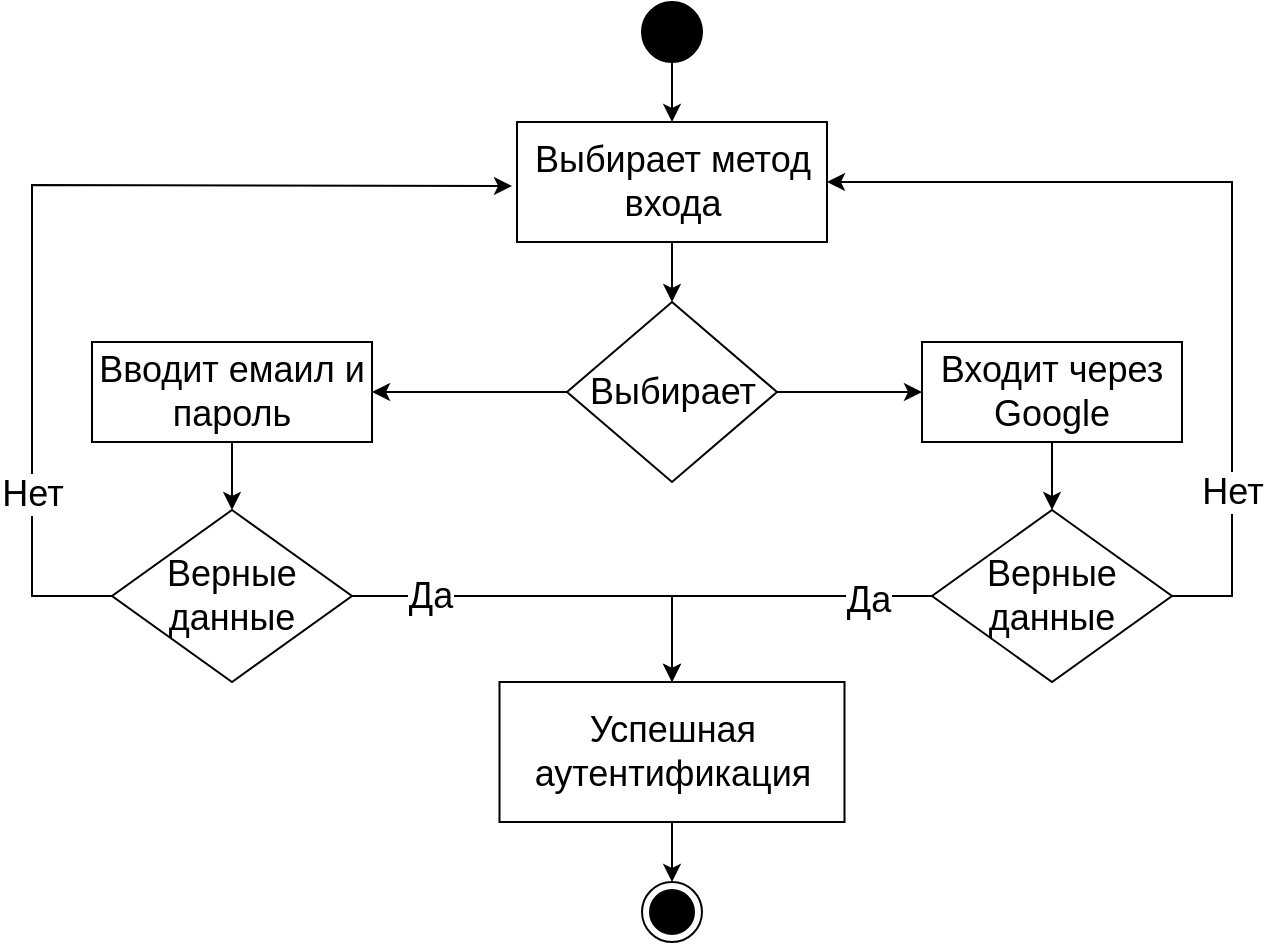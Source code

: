 <mxfile version="24.8.4">
  <diagram id="C5RBs43oDa-KdzZeNtuy" name="Page-1">
    <mxGraphModel dx="1235" dy="614" grid="1" gridSize="10" guides="1" tooltips="1" connect="1" arrows="1" fold="1" page="1" pageScale="1" pageWidth="827" pageHeight="1169" math="0" shadow="0">
      <root>
        <mxCell id="WIyWlLk6GJQsqaUBKTNV-0" />
        <mxCell id="WIyWlLk6GJQsqaUBKTNV-1" parent="WIyWlLk6GJQsqaUBKTNV-0" />
        <mxCell id="beK7n8UiSImI9W9QiJgS-0" style="edgeStyle=none;rounded=0;orthogonalLoop=1;jettySize=auto;html=1;exitX=0.5;exitY=1;exitDx=0;exitDy=0;entryX=0.5;entryY=0;entryDx=0;entryDy=0;fontSize=18;" edge="1" parent="WIyWlLk6GJQsqaUBKTNV-1" source="beK7n8UiSImI9W9QiJgS-1" target="beK7n8UiSImI9W9QiJgS-3">
          <mxGeometry relative="1" as="geometry" />
        </mxCell>
        <mxCell id="beK7n8UiSImI9W9QiJgS-1" value="" style="ellipse;whiteSpace=wrap;html=1;fontSize=18;fillColor=#000000;" vertex="1" parent="WIyWlLk6GJQsqaUBKTNV-1">
          <mxGeometry x="435" y="100" width="30" height="30" as="geometry" />
        </mxCell>
        <mxCell id="beK7n8UiSImI9W9QiJgS-2" style="edgeStyle=none;rounded=0;orthogonalLoop=1;jettySize=auto;html=1;exitX=0.5;exitY=1;exitDx=0;exitDy=0;entryX=0.5;entryY=0;entryDx=0;entryDy=0;fontSize=18;" edge="1" parent="WIyWlLk6GJQsqaUBKTNV-1" source="beK7n8UiSImI9W9QiJgS-3" target="beK7n8UiSImI9W9QiJgS-10">
          <mxGeometry relative="1" as="geometry" />
        </mxCell>
        <mxCell id="beK7n8UiSImI9W9QiJgS-3" value="Выбирает метод входа" style="rounded=0;whiteSpace=wrap;html=1;fontSize=18;" vertex="1" parent="WIyWlLk6GJQsqaUBKTNV-1">
          <mxGeometry x="372.5" y="160" width="155" height="60" as="geometry" />
        </mxCell>
        <mxCell id="beK7n8UiSImI9W9QiJgS-4" style="edgeStyle=none;rounded=0;orthogonalLoop=1;jettySize=auto;html=1;exitX=0.5;exitY=1;exitDx=0;exitDy=0;entryX=0.5;entryY=0;entryDx=0;entryDy=0;fontSize=18;" edge="1" parent="WIyWlLk6GJQsqaUBKTNV-1" source="beK7n8UiSImI9W9QiJgS-5" target="beK7n8UiSImI9W9QiJgS-15">
          <mxGeometry relative="1" as="geometry" />
        </mxCell>
        <mxCell id="beK7n8UiSImI9W9QiJgS-5" value="Вводит емаил и пароль" style="rounded=0;whiteSpace=wrap;html=1;fontSize=18;" vertex="1" parent="WIyWlLk6GJQsqaUBKTNV-1">
          <mxGeometry x="160" y="270" width="140" height="50" as="geometry" />
        </mxCell>
        <mxCell id="beK7n8UiSImI9W9QiJgS-6" style="edgeStyle=none;rounded=0;orthogonalLoop=1;jettySize=auto;html=1;exitX=0.5;exitY=1;exitDx=0;exitDy=0;entryX=0.5;entryY=0;entryDx=0;entryDy=0;fontSize=18;" edge="1" parent="WIyWlLk6GJQsqaUBKTNV-1" source="beK7n8UiSImI9W9QiJgS-7" target="beK7n8UiSImI9W9QiJgS-25">
          <mxGeometry relative="1" as="geometry">
            <mxPoint x="640" y="304" as="targetPoint" />
          </mxGeometry>
        </mxCell>
        <mxCell id="beK7n8UiSImI9W9QiJgS-7" value="Входит через Google" style="rounded=0;whiteSpace=wrap;html=1;fontSize=18;" vertex="1" parent="WIyWlLk6GJQsqaUBKTNV-1">
          <mxGeometry x="575" y="270" width="130" height="50" as="geometry" />
        </mxCell>
        <mxCell id="beK7n8UiSImI9W9QiJgS-9" style="edgeStyle=none;rounded=0;orthogonalLoop=1;jettySize=auto;html=1;exitX=1;exitY=0.5;exitDx=0;exitDy=0;entryX=0;entryY=0.5;entryDx=0;entryDy=0;fontSize=18;" edge="1" parent="WIyWlLk6GJQsqaUBKTNV-1" source="beK7n8UiSImI9W9QiJgS-10" target="beK7n8UiSImI9W9QiJgS-7">
          <mxGeometry relative="1" as="geometry" />
        </mxCell>
        <mxCell id="beK7n8UiSImI9W9QiJgS-21" style="edgeStyle=orthogonalEdgeStyle;rounded=0;orthogonalLoop=1;jettySize=auto;html=1;entryX=1;entryY=0.5;entryDx=0;entryDy=0;" edge="1" parent="WIyWlLk6GJQsqaUBKTNV-1" source="beK7n8UiSImI9W9QiJgS-10" target="beK7n8UiSImI9W9QiJgS-5">
          <mxGeometry relative="1" as="geometry" />
        </mxCell>
        <mxCell id="beK7n8UiSImI9W9QiJgS-10" value="Выбирает" style="rhombus;whiteSpace=wrap;html=1;fontSize=18;" vertex="1" parent="WIyWlLk6GJQsqaUBKTNV-1">
          <mxGeometry x="397.5" y="250" width="105" height="90" as="geometry" />
        </mxCell>
        <mxCell id="beK7n8UiSImI9W9QiJgS-11" value="Нет" style="edgeStyle=none;rounded=0;orthogonalLoop=1;jettySize=auto;html=1;exitX=1;exitY=0.5;exitDx=0;exitDy=0;entryX=1;entryY=0.5;entryDx=0;entryDy=0;fontSize=18;" edge="1" parent="WIyWlLk6GJQsqaUBKTNV-1" source="beK7n8UiSImI9W9QiJgS-25" target="beK7n8UiSImI9W9QiJgS-3">
          <mxGeometry x="-0.625" relative="1" as="geometry">
            <Array as="points">
              <mxPoint x="730" y="397" />
              <mxPoint x="730" y="190" />
            </Array>
            <mxPoint as="offset" />
            <mxPoint x="680" y="340" as="sourcePoint" />
          </mxGeometry>
        </mxCell>
        <mxCell id="beK7n8UiSImI9W9QiJgS-12" value="Да" style="edgeStyle=none;rounded=0;orthogonalLoop=1;jettySize=auto;html=1;exitX=0;exitY=0.5;exitDx=0;exitDy=0;entryX=0.5;entryY=0;entryDx=0;entryDy=0;fontSize=18;" edge="1" parent="WIyWlLk6GJQsqaUBKTNV-1" source="beK7n8UiSImI9W9QiJgS-25" target="beK7n8UiSImI9W9QiJgS-18">
          <mxGeometry x="-0.623" y="2" relative="1" as="geometry">
            <Array as="points">
              <mxPoint x="450" y="397" />
            </Array>
            <mxPoint as="offset" />
            <mxPoint x="600" y="340" as="sourcePoint" />
          </mxGeometry>
        </mxCell>
        <mxCell id="beK7n8UiSImI9W9QiJgS-14" value="&lt;div&gt;Да&lt;/div&gt;" style="edgeStyle=orthogonalEdgeStyle;rounded=0;orthogonalLoop=1;jettySize=auto;html=1;exitX=1;exitY=0.5;exitDx=0;exitDy=0;entryX=0.5;entryY=0;entryDx=0;entryDy=0;fontSize=18;" edge="1" parent="WIyWlLk6GJQsqaUBKTNV-1" source="beK7n8UiSImI9W9QiJgS-15" target="beK7n8UiSImI9W9QiJgS-18">
          <mxGeometry x="-0.623" relative="1" as="geometry">
            <mxPoint as="offset" />
            <Array as="points">
              <mxPoint x="450" y="397" />
            </Array>
          </mxGeometry>
        </mxCell>
        <mxCell id="beK7n8UiSImI9W9QiJgS-15" value="Верные данные" style="rhombus;whiteSpace=wrap;html=1;fontSize=18;" vertex="1" parent="WIyWlLk6GJQsqaUBKTNV-1">
          <mxGeometry x="170" y="354" width="120" height="86" as="geometry" />
        </mxCell>
        <mxCell id="beK7n8UiSImI9W9QiJgS-16" value="Нет" style="edgeStyle=none;rounded=0;orthogonalLoop=1;jettySize=auto;html=1;exitX=0;exitY=0.5;exitDx=0;exitDy=0;fontSize=18;" edge="1" parent="WIyWlLk6GJQsqaUBKTNV-1" source="beK7n8UiSImI9W9QiJgS-15">
          <mxGeometry x="-0.625" relative="1" as="geometry">
            <mxPoint x="190" y="398.5" as="sourcePoint" />
            <mxPoint x="370" y="192" as="targetPoint" />
            <Array as="points">
              <mxPoint x="130" y="397" />
              <mxPoint x="130" y="191.5" />
            </Array>
            <mxPoint as="offset" />
          </mxGeometry>
        </mxCell>
        <mxCell id="beK7n8UiSImI9W9QiJgS-17" style="edgeStyle=none;rounded=0;orthogonalLoop=1;jettySize=auto;html=1;exitX=0.5;exitY=1;exitDx=0;exitDy=0;entryX=0.5;entryY=0;entryDx=0;entryDy=0;fontSize=18;" edge="1" parent="WIyWlLk6GJQsqaUBKTNV-1" source="beK7n8UiSImI9W9QiJgS-18">
          <mxGeometry relative="1" as="geometry">
            <mxPoint x="450" y="540" as="targetPoint" />
          </mxGeometry>
        </mxCell>
        <mxCell id="beK7n8UiSImI9W9QiJgS-18" value="Успешная аутентификация" style="rounded=0;whiteSpace=wrap;html=1;fontSize=18;" vertex="1" parent="WIyWlLk6GJQsqaUBKTNV-1">
          <mxGeometry x="363.75" y="440" width="172.5" height="70" as="geometry" />
        </mxCell>
        <mxCell id="beK7n8UiSImI9W9QiJgS-25" value="Верные данные" style="rhombus;whiteSpace=wrap;html=1;fontSize=18;" vertex="1" parent="WIyWlLk6GJQsqaUBKTNV-1">
          <mxGeometry x="580" y="354" width="120" height="86" as="geometry" />
        </mxCell>
        <mxCell id="beK7n8UiSImI9W9QiJgS-26" value="" style="ellipse;html=1;shape=endState;fillColor=strokeColor;" vertex="1" parent="WIyWlLk6GJQsqaUBKTNV-1">
          <mxGeometry x="435" y="540" width="30" height="30" as="geometry" />
        </mxCell>
      </root>
    </mxGraphModel>
  </diagram>
</mxfile>
